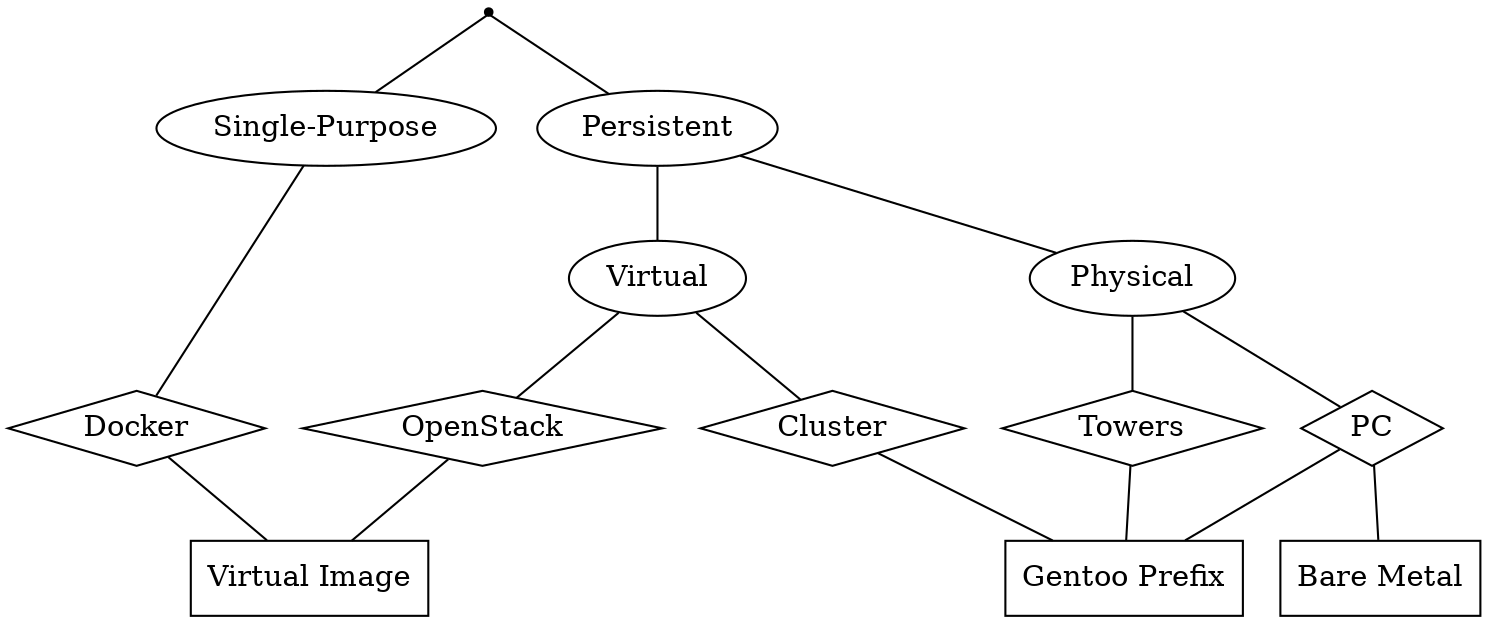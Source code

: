 graph{
	Root[label="",shape="point"];
	SPP[label="Single-Purpose"]
	{rank=same
		node[shape="rectangle"]
		VMI[label="Virtual Image"];
		Prefix[label="Gentoo Prefix"];
		Bare[label="Bare Metal"];
	}
	{rank=same
		node[shape="diamond"];
		Docker;
		OpenStack;
		Cluster;
		Towers;
		PC;
	}
	
	Root -- {Persistent, SPP};
	SPP -- Docker;
	Persistent -- {Virtual, Physical};
	Virtual -- {OpenStack,Cluster};
	Physical -- {PC, Towers};
	{Docker, OpenStack} -- VMI;
	{Cluster, Towers} -- Prefix;
	PC -- {Bare,Prefix};
}

